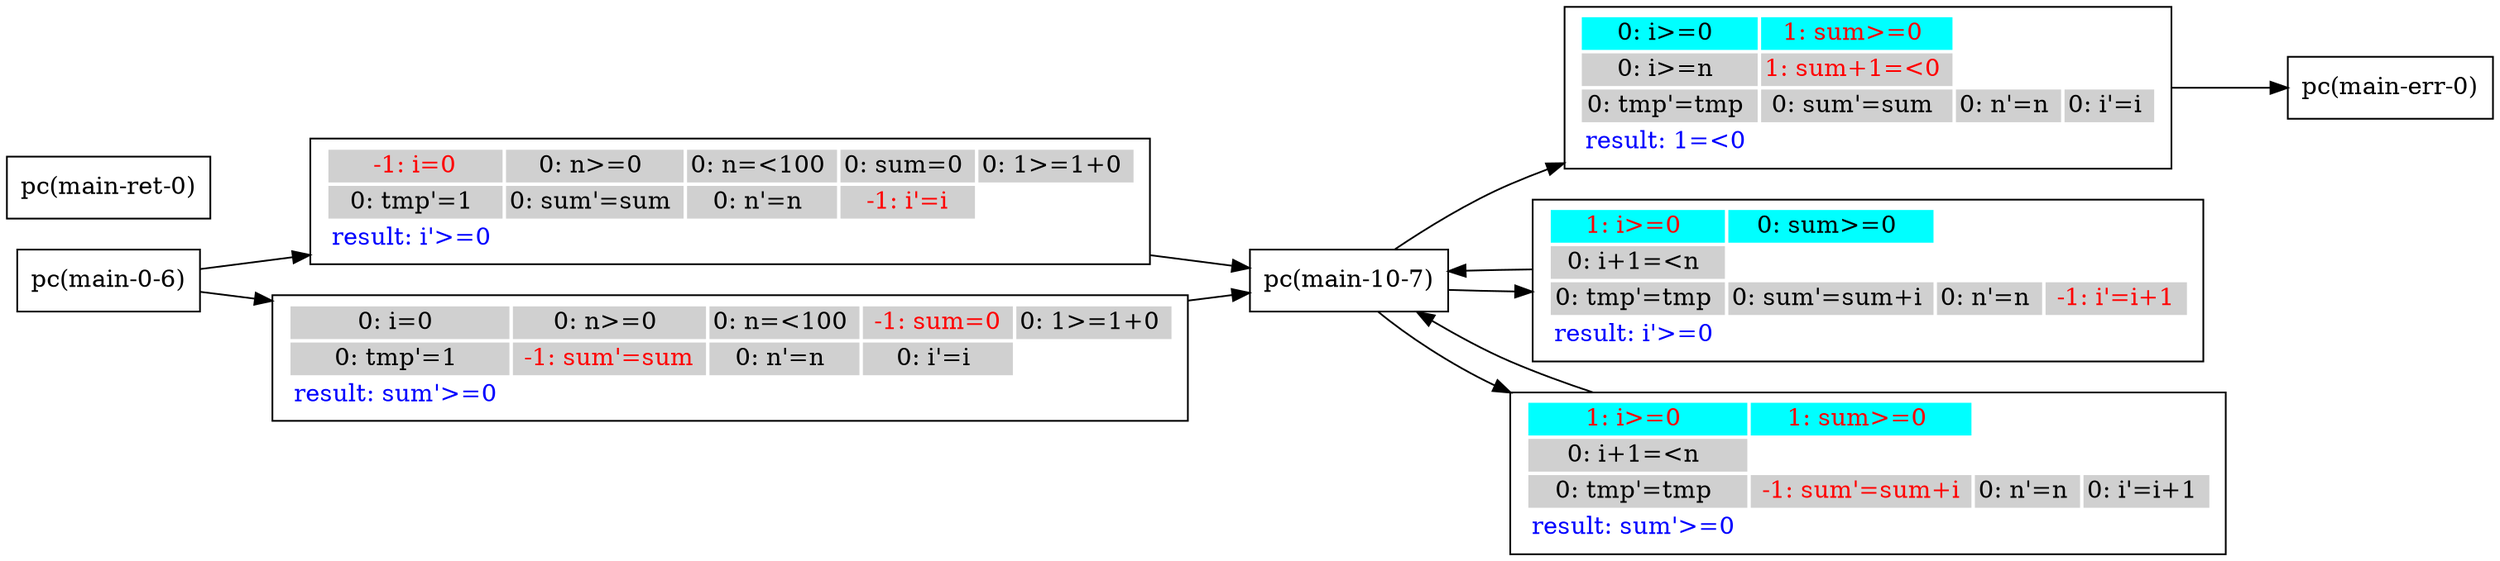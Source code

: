 digraph G {
 rankdir=LR 
 node [shape=box]
N1 [label="pc(main-0-6)"];
N3 [label="pc(main-10-7)"];
N5 [label="pc(main-err-0)"];
N7 [label="pc(main-ret-0)"];
N3 -> A1A0 ;
A1A0 -> N5 ;
A1A0 [ label=<<TABLE border="0"><TR><TD bgcolor = "#00FFFF"><FONT COLOR="black">0: i&#062;=0 </FONT></TD><TD bgcolor = "#00FFFF"><FONT COLOR="red">1: sum&#062;=0 </FONT></TD></TR><TR><TD bgcolor = "#D0D0D0"><FONT COLOR="black">0: i&#062;=n </FONT></TD><TD bgcolor = "#D0D0D0"><FONT COLOR="red">1: sum+1=&#060;0 </FONT></TD></TR><TR><TD bgcolor = "#D0D0D0"><FONT COLOR="black">0: tmp'=tmp </FONT></TD><TD bgcolor = "#D0D0D0"><FONT COLOR="black">0: sum'=sum </FONT></TD><TD bgcolor = "#D0D0D0"><FONT COLOR="black">0: n'=n </FONT></TD><TD bgcolor = "#D0D0D0"><FONT COLOR="black">0: i'=i </FONT></TD></TR><TR><TD bgcolor = "white"><FONT COLOR="blue">result: 1=&#060;0 </FONT></TD></TR></TABLE>>];
N3 -> A2A0 ;
A2A0 -> N3 ;
A2A0 [ label=<<TABLE border="0"><TR><TD bgcolor = "#00FFFF"><FONT COLOR="red">1: i&#062;=0 </FONT></TD><TD bgcolor = "#00FFFF"><FONT COLOR="black">0: sum&#062;=0 </FONT></TD></TR><TR><TD bgcolor = "#D0D0D0"><FONT COLOR="black">0: i+1=&#060;n </FONT></TD></TR><TR><TD bgcolor = "#D0D0D0"><FONT COLOR="black">0: tmp'=tmp </FONT></TD><TD bgcolor = "#D0D0D0"><FONT COLOR="black">0: sum'=sum+i </FONT></TD><TD bgcolor = "#D0D0D0"><FONT COLOR="black">0: n'=n </FONT></TD><TD bgcolor = "#D0D0D0"><FONT COLOR="red"> -1: i'=i+1 </FONT></TD></TR><TR><TD bgcolor = "white"><FONT COLOR="blue">result: i'&#062;=0 </FONT></TD></TR></TABLE>>];
N3 -> A2A1 ;
A2A1 -> N3 ;
A2A1 [ label=<<TABLE border="0"><TR><TD bgcolor = "#00FFFF"><FONT COLOR="red">1: i&#062;=0 </FONT></TD><TD bgcolor = "#00FFFF"><FONT COLOR="red">1: sum&#062;=0 </FONT></TD></TR><TR><TD bgcolor = "#D0D0D0"><FONT COLOR="black">0: i+1=&#060;n </FONT></TD></TR><TR><TD bgcolor = "#D0D0D0"><FONT COLOR="black">0: tmp'=tmp </FONT></TD><TD bgcolor = "#D0D0D0"><FONT COLOR="red"> -1: sum'=sum+i </FONT></TD><TD bgcolor = "#D0D0D0"><FONT COLOR="black">0: n'=n </FONT></TD><TD bgcolor = "#D0D0D0"><FONT COLOR="black">0: i'=i+1 </FONT></TD></TR><TR><TD bgcolor = "white"><FONT COLOR="blue">result: sum'&#062;=0 </FONT></TD></TR></TABLE>>];
N1 -> A3A0 ;
A3A0 -> N3 ;
A3A0 [ label=<<TABLE border="0"><TR><TD bgcolor = "#D0D0D0"><FONT COLOR="red"> -1: i=0 </FONT></TD><TD bgcolor = "#D0D0D0"><FONT COLOR="black">0: n&#062;=0 </FONT></TD><TD bgcolor = "#D0D0D0"><FONT COLOR="black">0: n=&#060;100 </FONT></TD><TD bgcolor = "#D0D0D0"><FONT COLOR="black">0: sum=0 </FONT></TD><TD bgcolor = "#D0D0D0"><FONT COLOR="black">0: 1&#062;=1+0 </FONT></TD></TR><TR><TD bgcolor = "#D0D0D0"><FONT COLOR="black">0: tmp'=1 </FONT></TD><TD bgcolor = "#D0D0D0"><FONT COLOR="black">0: sum'=sum </FONT></TD><TD bgcolor = "#D0D0D0"><FONT COLOR="black">0: n'=n </FONT></TD><TD bgcolor = "#D0D0D0"><FONT COLOR="red"> -1: i'=i </FONT></TD></TR><TR><TD bgcolor = "white"><FONT COLOR="blue">result: i'&#062;=0 </FONT></TD></TR></TABLE>>];
N1 -> A3A1 ;
A3A1 -> N3 ;
A3A1 [ label=<<TABLE border="0"><TR><TD bgcolor = "#D0D0D0"><FONT COLOR="black">0: i=0 </FONT></TD><TD bgcolor = "#D0D0D0"><FONT COLOR="black">0: n&#062;=0 </FONT></TD><TD bgcolor = "#D0D0D0"><FONT COLOR="black">0: n=&#060;100 </FONT></TD><TD bgcolor = "#D0D0D0"><FONT COLOR="red"> -1: sum=0 </FONT></TD><TD bgcolor = "#D0D0D0"><FONT COLOR="black">0: 1&#062;=1+0 </FONT></TD></TR><TR><TD bgcolor = "#D0D0D0"><FONT COLOR="black">0: tmp'=1 </FONT></TD><TD bgcolor = "#D0D0D0"><FONT COLOR="red"> -1: sum'=sum </FONT></TD><TD bgcolor = "#D0D0D0"><FONT COLOR="black">0: n'=n </FONT></TD><TD bgcolor = "#D0D0D0"><FONT COLOR="black">0: i'=i </FONT></TD></TR><TR><TD bgcolor = "white"><FONT COLOR="blue">result: sum'&#062;=0 </FONT></TD></TR></TABLE>>];
}
